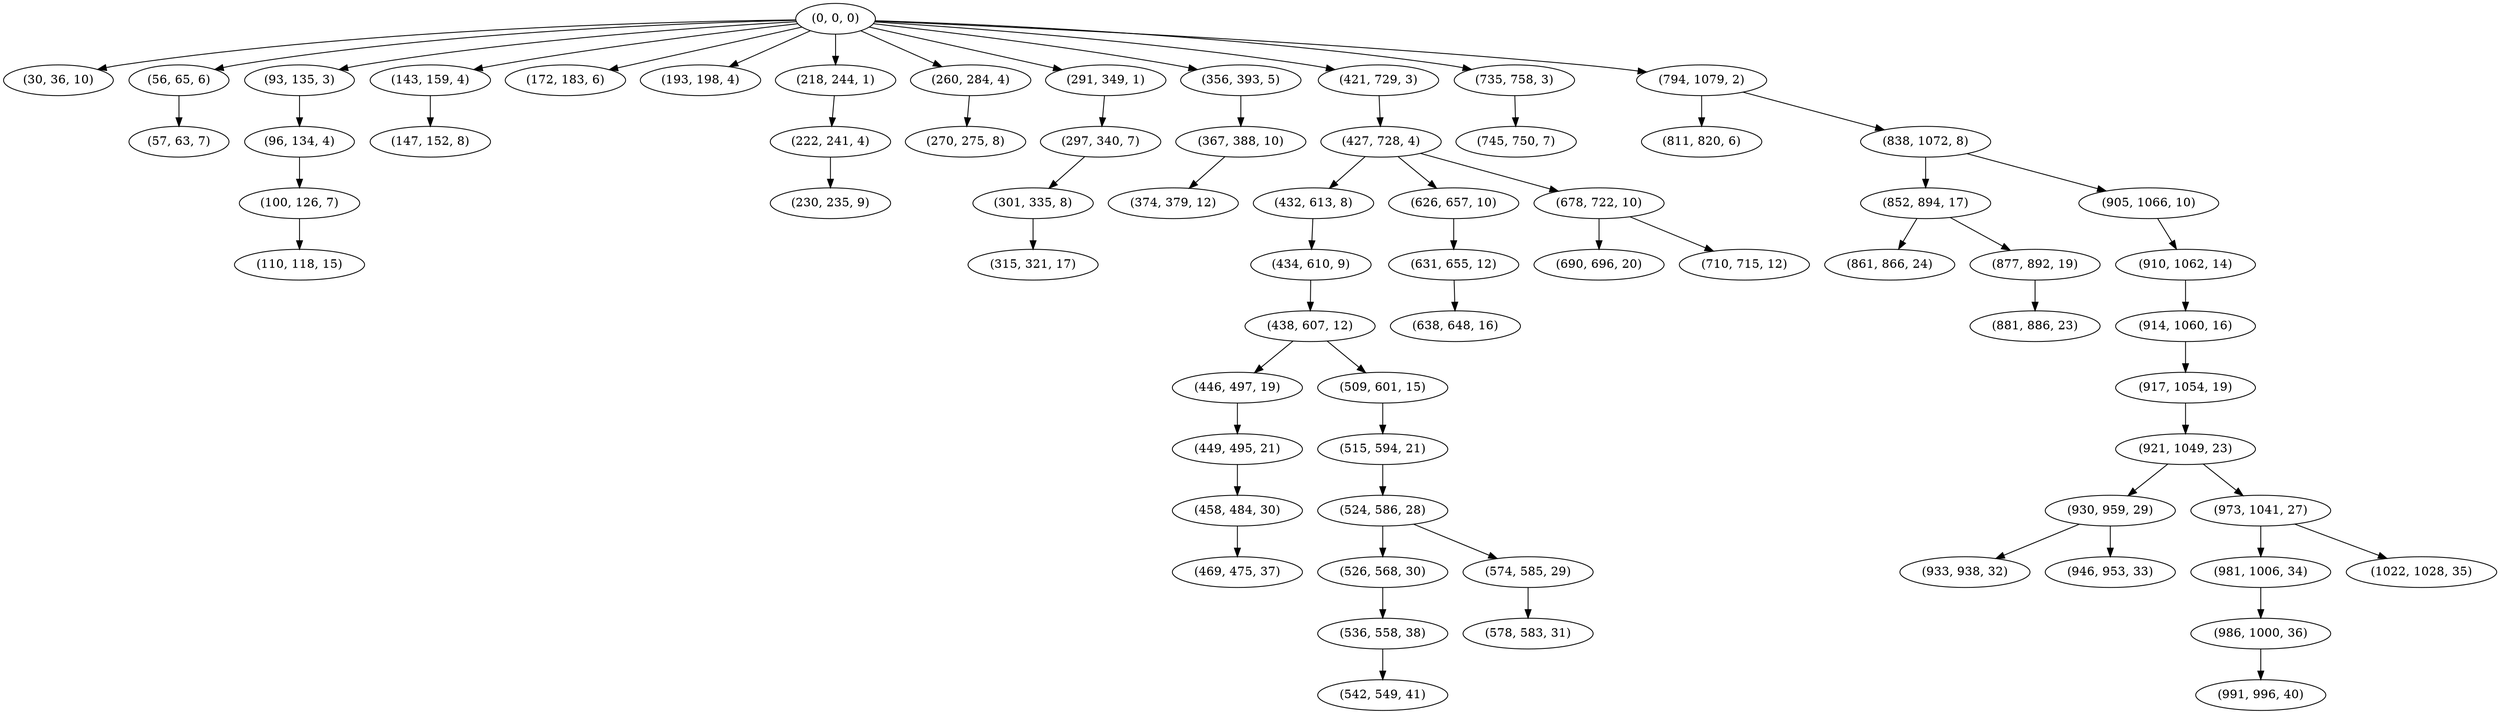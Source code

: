 digraph tree {
    "(0, 0, 0)";
    "(30, 36, 10)";
    "(56, 65, 6)";
    "(57, 63, 7)";
    "(93, 135, 3)";
    "(96, 134, 4)";
    "(100, 126, 7)";
    "(110, 118, 15)";
    "(143, 159, 4)";
    "(147, 152, 8)";
    "(172, 183, 6)";
    "(193, 198, 4)";
    "(218, 244, 1)";
    "(222, 241, 4)";
    "(230, 235, 9)";
    "(260, 284, 4)";
    "(270, 275, 8)";
    "(291, 349, 1)";
    "(297, 340, 7)";
    "(301, 335, 8)";
    "(315, 321, 17)";
    "(356, 393, 5)";
    "(367, 388, 10)";
    "(374, 379, 12)";
    "(421, 729, 3)";
    "(427, 728, 4)";
    "(432, 613, 8)";
    "(434, 610, 9)";
    "(438, 607, 12)";
    "(446, 497, 19)";
    "(449, 495, 21)";
    "(458, 484, 30)";
    "(469, 475, 37)";
    "(509, 601, 15)";
    "(515, 594, 21)";
    "(524, 586, 28)";
    "(526, 568, 30)";
    "(536, 558, 38)";
    "(542, 549, 41)";
    "(574, 585, 29)";
    "(578, 583, 31)";
    "(626, 657, 10)";
    "(631, 655, 12)";
    "(638, 648, 16)";
    "(678, 722, 10)";
    "(690, 696, 20)";
    "(710, 715, 12)";
    "(735, 758, 3)";
    "(745, 750, 7)";
    "(794, 1079, 2)";
    "(811, 820, 6)";
    "(838, 1072, 8)";
    "(852, 894, 17)";
    "(861, 866, 24)";
    "(877, 892, 19)";
    "(881, 886, 23)";
    "(905, 1066, 10)";
    "(910, 1062, 14)";
    "(914, 1060, 16)";
    "(917, 1054, 19)";
    "(921, 1049, 23)";
    "(930, 959, 29)";
    "(933, 938, 32)";
    "(946, 953, 33)";
    "(973, 1041, 27)";
    "(981, 1006, 34)";
    "(986, 1000, 36)";
    "(991, 996, 40)";
    "(1022, 1028, 35)";
    "(0, 0, 0)" -> "(30, 36, 10)";
    "(0, 0, 0)" -> "(56, 65, 6)";
    "(0, 0, 0)" -> "(93, 135, 3)";
    "(0, 0, 0)" -> "(143, 159, 4)";
    "(0, 0, 0)" -> "(172, 183, 6)";
    "(0, 0, 0)" -> "(193, 198, 4)";
    "(0, 0, 0)" -> "(218, 244, 1)";
    "(0, 0, 0)" -> "(260, 284, 4)";
    "(0, 0, 0)" -> "(291, 349, 1)";
    "(0, 0, 0)" -> "(356, 393, 5)";
    "(0, 0, 0)" -> "(421, 729, 3)";
    "(0, 0, 0)" -> "(735, 758, 3)";
    "(0, 0, 0)" -> "(794, 1079, 2)";
    "(56, 65, 6)" -> "(57, 63, 7)";
    "(93, 135, 3)" -> "(96, 134, 4)";
    "(96, 134, 4)" -> "(100, 126, 7)";
    "(100, 126, 7)" -> "(110, 118, 15)";
    "(143, 159, 4)" -> "(147, 152, 8)";
    "(218, 244, 1)" -> "(222, 241, 4)";
    "(222, 241, 4)" -> "(230, 235, 9)";
    "(260, 284, 4)" -> "(270, 275, 8)";
    "(291, 349, 1)" -> "(297, 340, 7)";
    "(297, 340, 7)" -> "(301, 335, 8)";
    "(301, 335, 8)" -> "(315, 321, 17)";
    "(356, 393, 5)" -> "(367, 388, 10)";
    "(367, 388, 10)" -> "(374, 379, 12)";
    "(421, 729, 3)" -> "(427, 728, 4)";
    "(427, 728, 4)" -> "(432, 613, 8)";
    "(427, 728, 4)" -> "(626, 657, 10)";
    "(427, 728, 4)" -> "(678, 722, 10)";
    "(432, 613, 8)" -> "(434, 610, 9)";
    "(434, 610, 9)" -> "(438, 607, 12)";
    "(438, 607, 12)" -> "(446, 497, 19)";
    "(438, 607, 12)" -> "(509, 601, 15)";
    "(446, 497, 19)" -> "(449, 495, 21)";
    "(449, 495, 21)" -> "(458, 484, 30)";
    "(458, 484, 30)" -> "(469, 475, 37)";
    "(509, 601, 15)" -> "(515, 594, 21)";
    "(515, 594, 21)" -> "(524, 586, 28)";
    "(524, 586, 28)" -> "(526, 568, 30)";
    "(524, 586, 28)" -> "(574, 585, 29)";
    "(526, 568, 30)" -> "(536, 558, 38)";
    "(536, 558, 38)" -> "(542, 549, 41)";
    "(574, 585, 29)" -> "(578, 583, 31)";
    "(626, 657, 10)" -> "(631, 655, 12)";
    "(631, 655, 12)" -> "(638, 648, 16)";
    "(678, 722, 10)" -> "(690, 696, 20)";
    "(678, 722, 10)" -> "(710, 715, 12)";
    "(735, 758, 3)" -> "(745, 750, 7)";
    "(794, 1079, 2)" -> "(811, 820, 6)";
    "(794, 1079, 2)" -> "(838, 1072, 8)";
    "(838, 1072, 8)" -> "(852, 894, 17)";
    "(838, 1072, 8)" -> "(905, 1066, 10)";
    "(852, 894, 17)" -> "(861, 866, 24)";
    "(852, 894, 17)" -> "(877, 892, 19)";
    "(877, 892, 19)" -> "(881, 886, 23)";
    "(905, 1066, 10)" -> "(910, 1062, 14)";
    "(910, 1062, 14)" -> "(914, 1060, 16)";
    "(914, 1060, 16)" -> "(917, 1054, 19)";
    "(917, 1054, 19)" -> "(921, 1049, 23)";
    "(921, 1049, 23)" -> "(930, 959, 29)";
    "(921, 1049, 23)" -> "(973, 1041, 27)";
    "(930, 959, 29)" -> "(933, 938, 32)";
    "(930, 959, 29)" -> "(946, 953, 33)";
    "(973, 1041, 27)" -> "(981, 1006, 34)";
    "(973, 1041, 27)" -> "(1022, 1028, 35)";
    "(981, 1006, 34)" -> "(986, 1000, 36)";
    "(986, 1000, 36)" -> "(991, 996, 40)";
}

